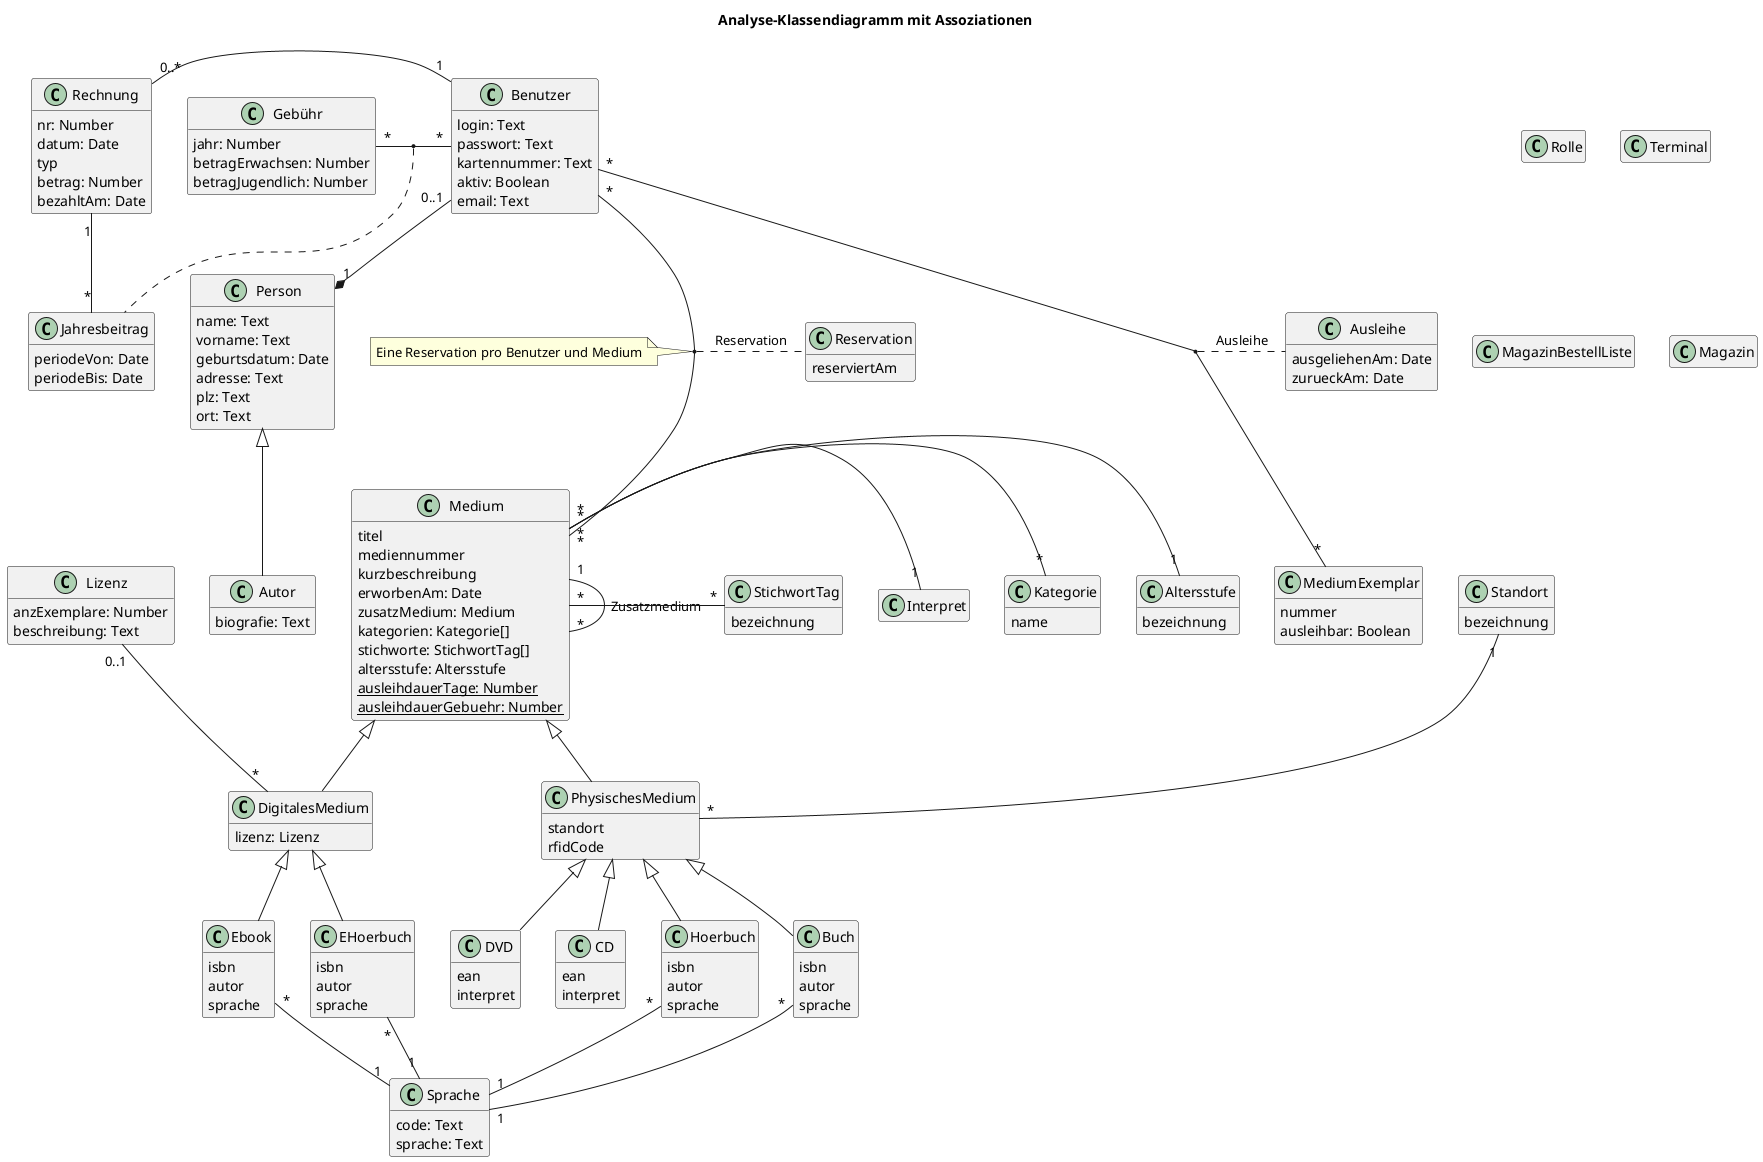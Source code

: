 @startuml
title Analyse-Klassendiagramm mit Assoziationen
skinparam shadowing false
hide empty members
' skinparam nodesep 100
' skinparam ranksep 80

class Rolle {}
class Terminal {}
class MagazinBestellListe {}
class Magazin{}
class Gebühr {
    jahr: Number
    betragErwachsen: Number
    betragJugendlich: Number
}

class Lizenz {
    anzExemplare: Number
    beschreibung: Text
}

class Sprache {
    code: Text
    sprache: Text
}

class Rechnung {
    nr: Number
    datum: Date
    typ
    betrag: Number
    bezahltAm: Date
}

class Benutzer {
    login: Text
    passwort: Text
    kartennummer: Text
    aktiv: Boolean
    email: Text
}

class Person {
    name: Text
    vorname: Text
    geburtsdatum: Date
    adresse: Text
    plz: Text
    ort: Text
}

class Autor {
    biografie: Text
}

class Ausleihe {
    ausgeliehenAm: Date
    zurueckAm: Date
}

class Medium {
    titel
    mediennummer
    kurzbeschreibung
    erworbenAm: Date
    zusatzMedium: Medium
    kategorien: Kategorie[]
    stichworte: StichwortTag[]
    altersstufe: Altersstufe
    {static} ausleihdauerTage: Number
    {static} ausleihdauerGebuehr: Number
}

class DigitalesMedium {
    lizenz: Lizenz
}

class EHoerbuch {
    isbn
    autor
    sprache
}

class Ebook {
    isbn
    autor
    sprache
}

class PhysischesMedium {
    standort
    rfidCode
}

class DVD {
    ean
    interpret
}

class CD {
    ean
    interpret
}

class Buch {
    isbn
    autor
    sprache
}

class Hoerbuch {
    isbn
    autor
    sprache
}

class MediumExemplar {
    nummer
    ausleihbar: Boolean
}

class Interpret {

}

class Standort {
    bezeichnung
}

class Kategorie {
    name
}

class StichwortTag {
    bezeichnung
}

class Altersstufe {
    bezeichnung
}

class Reservation {
    reserviertAm
}

class Jahresbeitrag {
    periodeVon: Date
    periodeBis: Date
}


Person <|-- Autor

Medium <|-- DigitalesMedium
Medium <|-- PhysischesMedium

DigitalesMedium <|-- EHoerbuch
DigitalesMedium <|-- Ebook

PhysischesMedium <|-- DVD
PhysischesMedium <|-- CD
PhysischesMedium <|-- Buch
PhysischesMedium <|-- Hoerbuch


' Beziehungen
Gebühr "*" - "*" Benutzer
(Gebühr, Benutzer) .. Jahresbeitrag

Rechnung "1" - "*" Jahresbeitrag
Rechnung "0..*" - "1" Benutzer
Benutzer "0..1" --* "1" Person
Benutzer "*" -- "*" Medium

(Benutzer,Medium) . Reservation: Reservation
note left: Eine Reservation pro Benutzer und Medium
Benutzer "*" -- "*" MediumExemplar
(Benutzer,MediumExemplar) . Ausleihe: Ausleihe
Medium "1" - "*" Medium: Zusatzmedium
Medium "*" - "*" Kategorie
Medium "*" - "1" Interpret
Medium "*" - "*" StichwortTag
Medium "*" - "1" Altersstufe
Lizenz "0..1" -- "*" DigitalesMedium
Standort "1" -- "*" PhysischesMedium
Sprache "1" -up- "*" EHoerbuch
Sprache "1" -up- "*" Ebook
Sprache "1" -up- "*" Buch
Sprache "1" -up- "*" Hoerbuch

@enduml

